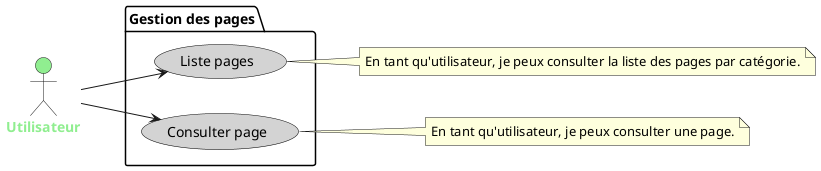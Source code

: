 @startuml UserStoryUserPage

left to right direction
skinparam actorFontStyle bold
skinparam usecase {
    BackgroundColor YellowGreen
    BorderColor Black
}

actor "Utilisateur" as U #LightGreen;text:LightGreen

package "Gestion des pages" {
    usecase "Liste pages" as Lp #LightGray;text:Black
    usecase "Consulter page" as Cp #LightGray;text:Black
}

' Relations entre acteurs et cas d'utilisation
U --> Lp
U --> Cp

' Description des cas d'utilisation
note right of Lp
    En tant qu'utilisateur, je peux consulter la liste des pages par catégorie.
end note
note right of Cp
    En tant qu'utilisateur, je peux consulter une page.
end note

@enduml
